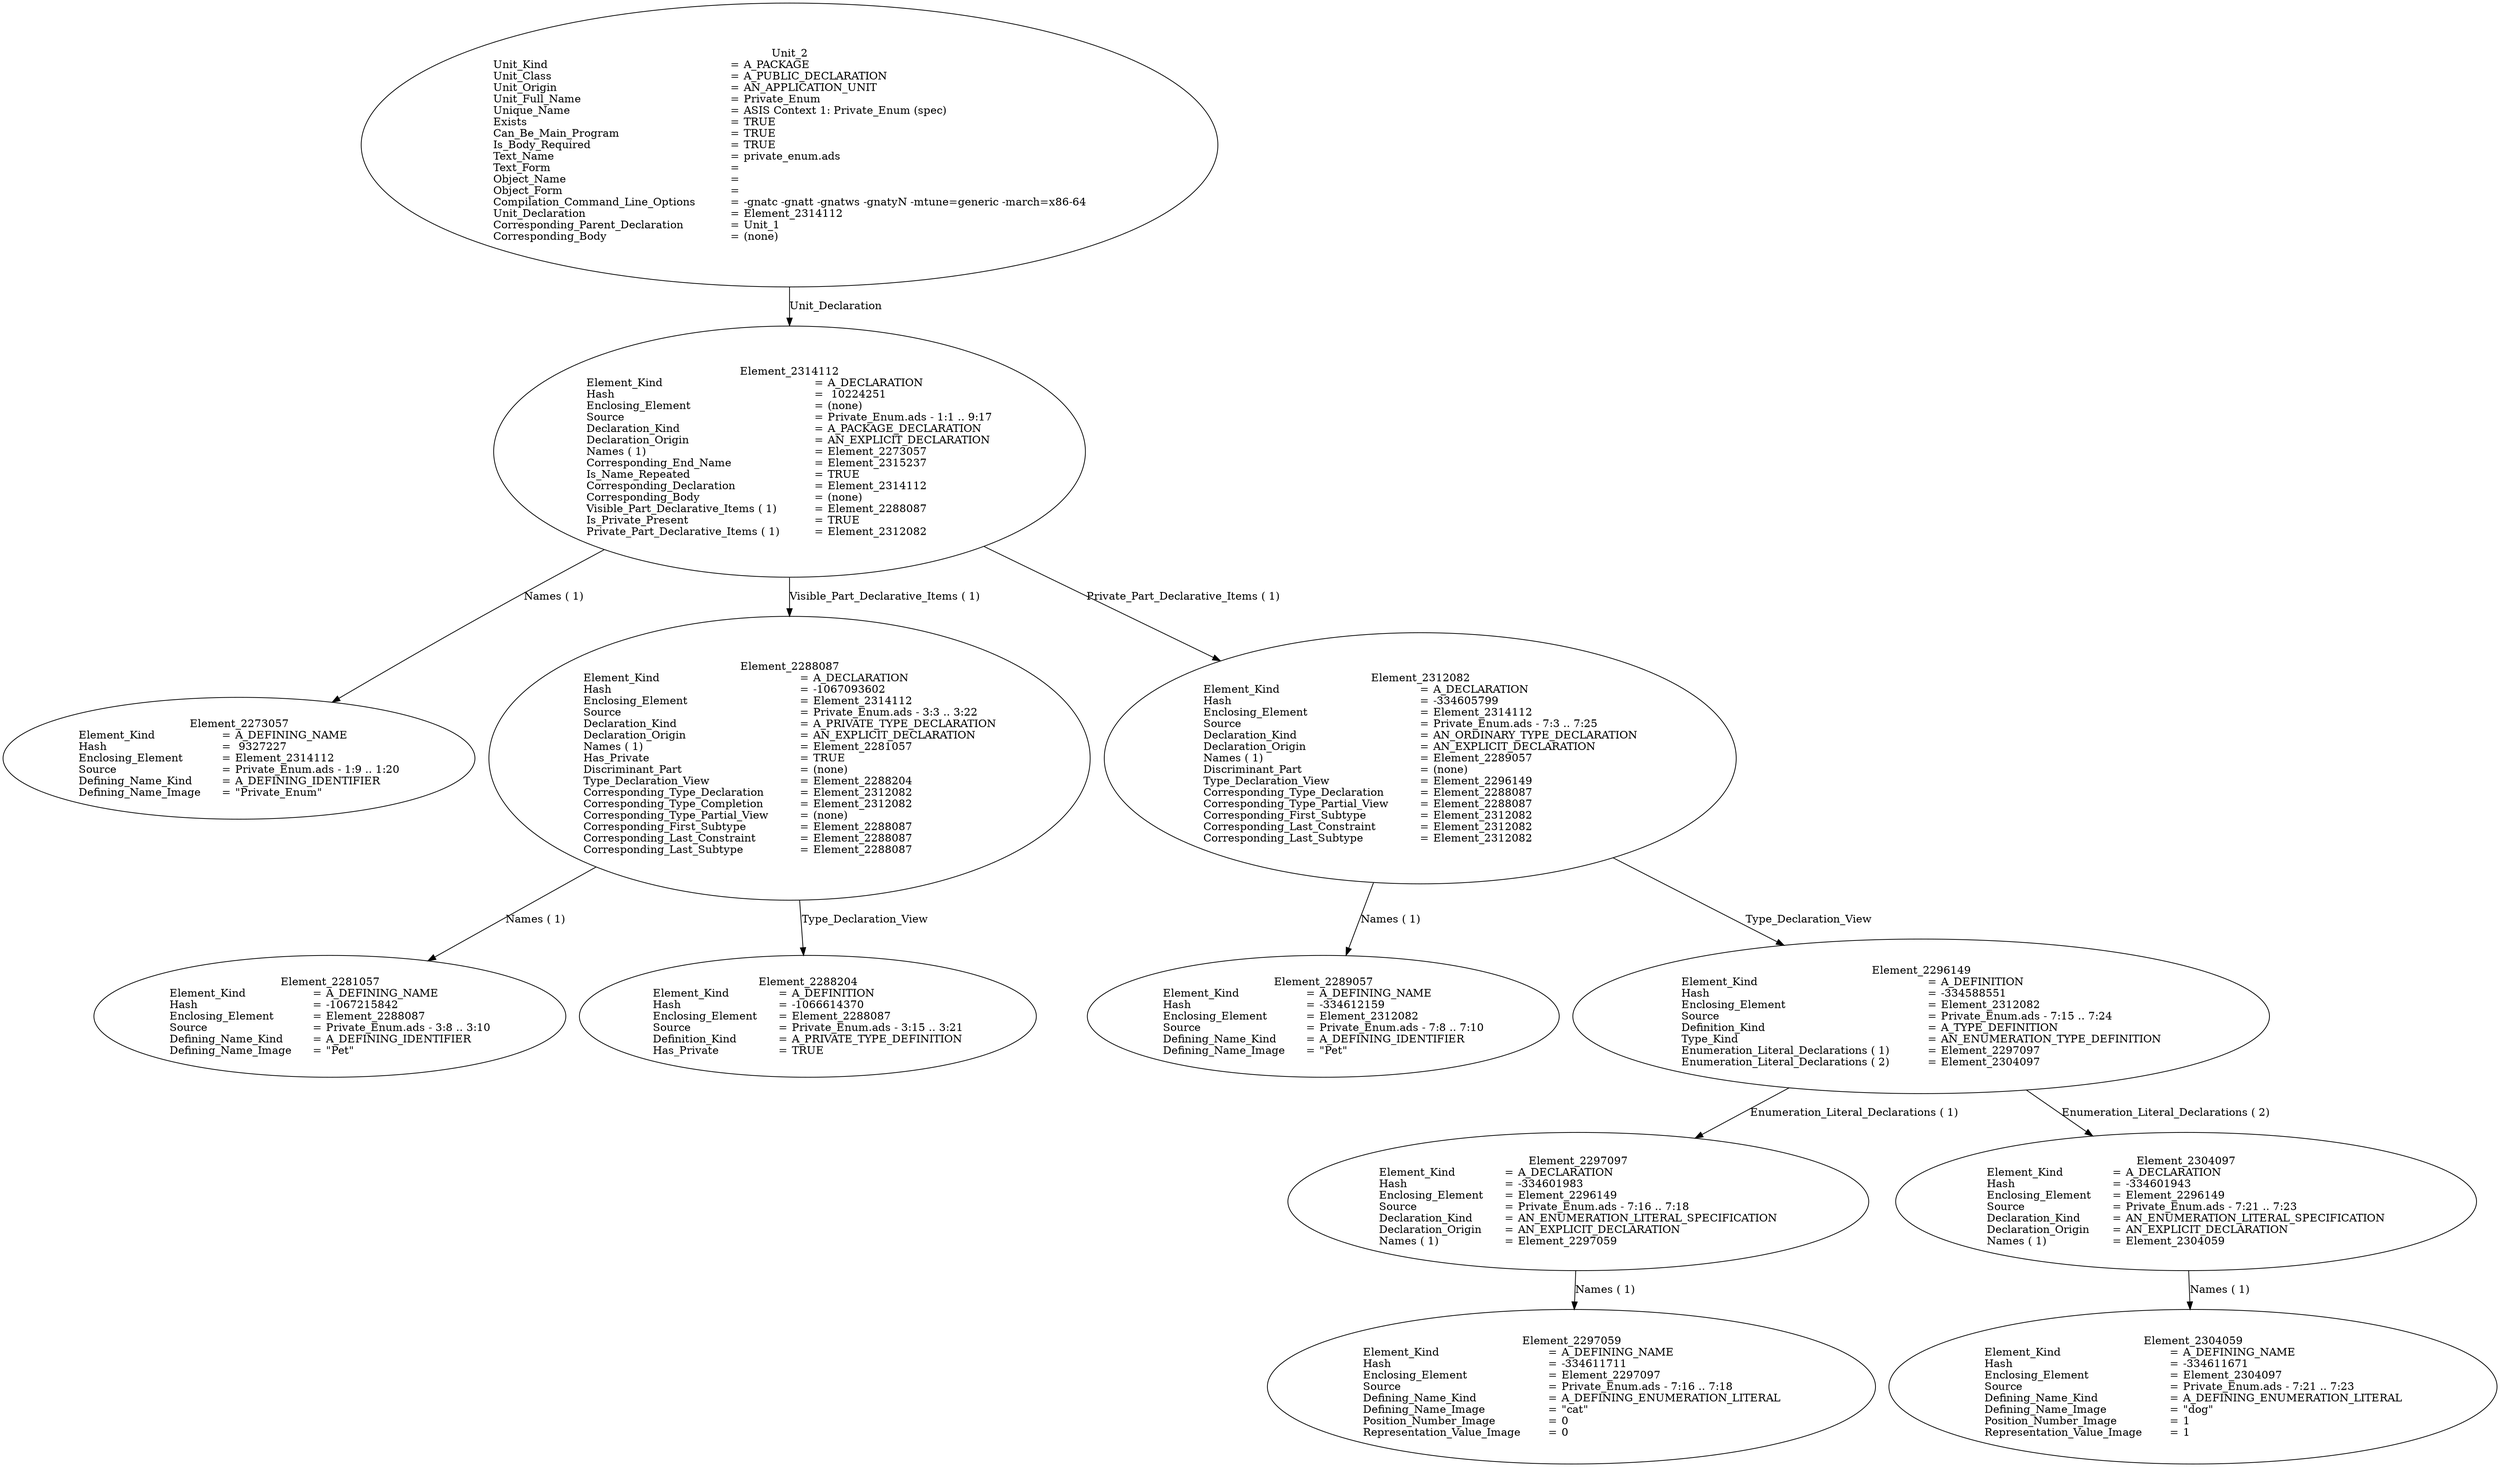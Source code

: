 digraph "private_enum.adt" {
  Unit_2 -> Element_2314112
      [ label=Unit_Declaration ];
  Unit_2
      [ label=<<TABLE BORDER="0" CELLBORDER="0" CELLSPACING="0" CELLPADDING="0"> 
          <TR><TD COLSPAN="3">Unit_2</TD></TR>
          <TR><TD ALIGN="LEFT">Unit_Kind   </TD><TD> = </TD><TD ALIGN="LEFT">A_PACKAGE</TD></TR>
          <TR><TD ALIGN="LEFT">Unit_Class   </TD><TD> = </TD><TD ALIGN="LEFT">A_PUBLIC_DECLARATION</TD></TR>
          <TR><TD ALIGN="LEFT">Unit_Origin   </TD><TD> = </TD><TD ALIGN="LEFT">AN_APPLICATION_UNIT</TD></TR>
          <TR><TD ALIGN="LEFT">Unit_Full_Name    </TD><TD> = </TD><TD ALIGN="LEFT">Private_Enum</TD></TR>
          <TR><TD ALIGN="LEFT">Unique_Name   </TD><TD> = </TD><TD ALIGN="LEFT">ASIS Context 1: Private_Enum (spec)</TD></TR>
          <TR><TD ALIGN="LEFT">Exists  </TD><TD> = </TD><TD ALIGN="LEFT">TRUE</TD></TR>
          <TR><TD ALIGN="LEFT">Can_Be_Main_Program     </TD><TD> = </TD><TD ALIGN="LEFT">TRUE</TD></TR>
          <TR><TD ALIGN="LEFT">Is_Body_Required     </TD><TD> = </TD><TD ALIGN="LEFT">TRUE</TD></TR>
          <TR><TD ALIGN="LEFT">Text_Name   </TD><TD> = </TD><TD ALIGN="LEFT">private_enum.ads</TD></TR>
          <TR><TD ALIGN="LEFT">Text_Form   </TD><TD> = </TD><TD ALIGN="LEFT"></TD></TR>
          <TR><TD ALIGN="LEFT">Object_Name   </TD><TD> = </TD><TD ALIGN="LEFT"></TD></TR>
          <TR><TD ALIGN="LEFT">Object_Form   </TD><TD> = </TD><TD ALIGN="LEFT"></TD></TR>
          <TR><TD ALIGN="LEFT">Compilation_Command_Line_Options         </TD><TD> = </TD><TD ALIGN="LEFT">-gnatc -gnatt -gnatws -gnatyN -mtune=generic -march=x86-64</TD></TR>
          <TR><TD ALIGN="LEFT">Unit_Declaration     </TD><TD> = </TD><TD ALIGN="LEFT">Element_2314112</TD></TR>
          <TR><TD ALIGN="LEFT">Corresponding_Parent_Declaration         </TD><TD> = </TD><TD ALIGN="LEFT">Unit_1</TD></TR>
          <TR><TD ALIGN="LEFT">Corresponding_Body     </TD><TD> = </TD><TD ALIGN="LEFT">(none)</TD></TR>
          </TABLE>> ];
  Element_2314112 -> Element_2273057
      [ label="Names ( 1)" ];
  Element_2314112 -> Element_2288087
      [ label="Visible_Part_Declarative_Items ( 1)" ];
  Element_2314112 -> Element_2312082
      [ label="Private_Part_Declarative_Items ( 1)" ];
  Element_2314112
      [ label=<<TABLE BORDER="0" CELLBORDER="0" CELLSPACING="0" CELLPADDING="0"> 
          <TR><TD COLSPAN="3">Element_2314112</TD></TR>
          <TR><TD ALIGN="LEFT">Element_Kind    </TD><TD> = </TD><TD ALIGN="LEFT">A_DECLARATION</TD></TR>
          <TR><TD ALIGN="LEFT">Hash  </TD><TD> = </TD><TD ALIGN="LEFT"> 10224251</TD></TR>
          <TR><TD ALIGN="LEFT">Enclosing_Element     </TD><TD> = </TD><TD ALIGN="LEFT">(none)</TD></TR>
          <TR><TD ALIGN="LEFT">Source  </TD><TD> = </TD><TD ALIGN="LEFT">Private_Enum.ads - 1:1 .. 9:17</TD></TR>
          <TR><TD ALIGN="LEFT">Declaration_Kind     </TD><TD> = </TD><TD ALIGN="LEFT">A_PACKAGE_DECLARATION</TD></TR>
          <TR><TD ALIGN="LEFT">Declaration_Origin     </TD><TD> = </TD><TD ALIGN="LEFT">AN_EXPLICIT_DECLARATION</TD></TR>
          <TR><TD ALIGN="LEFT">Names ( 1)   </TD><TD> = </TD><TD ALIGN="LEFT">Element_2273057</TD></TR>
          <TR><TD ALIGN="LEFT">Corresponding_End_Name      </TD><TD> = </TD><TD ALIGN="LEFT">Element_2315237</TD></TR>
          <TR><TD ALIGN="LEFT">Is_Name_Repeated     </TD><TD> = </TD><TD ALIGN="LEFT">TRUE</TD></TR>
          <TR><TD ALIGN="LEFT">Corresponding_Declaration       </TD><TD> = </TD><TD ALIGN="LEFT">Element_2314112</TD></TR>
          <TR><TD ALIGN="LEFT">Corresponding_Body     </TD><TD> = </TD><TD ALIGN="LEFT">(none)</TD></TR>
          <TR><TD ALIGN="LEFT">Visible_Part_Declarative_Items ( 1)         </TD><TD> = </TD><TD ALIGN="LEFT">Element_2288087</TD></TR>
          <TR><TD ALIGN="LEFT">Is_Private_Present     </TD><TD> = </TD><TD ALIGN="LEFT">TRUE</TD></TR>
          <TR><TD ALIGN="LEFT">Private_Part_Declarative_Items ( 1)         </TD><TD> = </TD><TD ALIGN="LEFT">Element_2312082</TD></TR>
          </TABLE>> ];
  Element_2273057
      [ label=<<TABLE BORDER="0" CELLBORDER="0" CELLSPACING="0" CELLPADDING="0"> 
          <TR><TD COLSPAN="3">Element_2273057</TD></TR>
          <TR><TD ALIGN="LEFT">Element_Kind    </TD><TD> = </TD><TD ALIGN="LEFT">A_DEFINING_NAME</TD></TR>
          <TR><TD ALIGN="LEFT">Hash  </TD><TD> = </TD><TD ALIGN="LEFT"> 9327227</TD></TR>
          <TR><TD ALIGN="LEFT">Enclosing_Element     </TD><TD> = </TD><TD ALIGN="LEFT">Element_2314112</TD></TR>
          <TR><TD ALIGN="LEFT">Source  </TD><TD> = </TD><TD ALIGN="LEFT">Private_Enum.ads - 1:9 .. 1:20</TD></TR>
          <TR><TD ALIGN="LEFT">Defining_Name_Kind     </TD><TD> = </TD><TD ALIGN="LEFT">A_DEFINING_IDENTIFIER</TD></TR>
          <TR><TD ALIGN="LEFT">Defining_Name_Image     </TD><TD> = </TD><TD ALIGN="LEFT">"Private_Enum"</TD></TR>
          </TABLE>> ];
  Element_2288087 -> Element_2281057
      [ label="Names ( 1)" ];
  Element_2288087 -> Element_2288204
      [ label=Type_Declaration_View ];
  Element_2288087
      [ label=<<TABLE BORDER="0" CELLBORDER="0" CELLSPACING="0" CELLPADDING="0"> 
          <TR><TD COLSPAN="3">Element_2288087</TD></TR>
          <TR><TD ALIGN="LEFT">Element_Kind    </TD><TD> = </TD><TD ALIGN="LEFT">A_DECLARATION</TD></TR>
          <TR><TD ALIGN="LEFT">Hash  </TD><TD> = </TD><TD ALIGN="LEFT">-1067093602</TD></TR>
          <TR><TD ALIGN="LEFT">Enclosing_Element     </TD><TD> = </TD><TD ALIGN="LEFT">Element_2314112</TD></TR>
          <TR><TD ALIGN="LEFT">Source  </TD><TD> = </TD><TD ALIGN="LEFT">Private_Enum.ads - 3:3 .. 3:22</TD></TR>
          <TR><TD ALIGN="LEFT">Declaration_Kind     </TD><TD> = </TD><TD ALIGN="LEFT">A_PRIVATE_TYPE_DECLARATION</TD></TR>
          <TR><TD ALIGN="LEFT">Declaration_Origin     </TD><TD> = </TD><TD ALIGN="LEFT">AN_EXPLICIT_DECLARATION</TD></TR>
          <TR><TD ALIGN="LEFT">Names ( 1)   </TD><TD> = </TD><TD ALIGN="LEFT">Element_2281057</TD></TR>
          <TR><TD ALIGN="LEFT">Has_Private   </TD><TD> = </TD><TD ALIGN="LEFT">TRUE</TD></TR>
          <TR><TD ALIGN="LEFT">Discriminant_Part     </TD><TD> = </TD><TD ALIGN="LEFT">(none)</TD></TR>
          <TR><TD ALIGN="LEFT">Type_Declaration_View      </TD><TD> = </TD><TD ALIGN="LEFT">Element_2288204</TD></TR>
          <TR><TD ALIGN="LEFT">Corresponding_Type_Declaration        </TD><TD> = </TD><TD ALIGN="LEFT">Element_2312082</TD></TR>
          <TR><TD ALIGN="LEFT">Corresponding_Type_Completion        </TD><TD> = </TD><TD ALIGN="LEFT">Element_2312082</TD></TR>
          <TR><TD ALIGN="LEFT">Corresponding_Type_Partial_View        </TD><TD> = </TD><TD ALIGN="LEFT">(none)</TD></TR>
          <TR><TD ALIGN="LEFT">Corresponding_First_Subtype       </TD><TD> = </TD><TD ALIGN="LEFT">Element_2288087</TD></TR>
          <TR><TD ALIGN="LEFT">Corresponding_Last_Constraint        </TD><TD> = </TD><TD ALIGN="LEFT">Element_2288087</TD></TR>
          <TR><TD ALIGN="LEFT">Corresponding_Last_Subtype       </TD><TD> = </TD><TD ALIGN="LEFT">Element_2288087</TD></TR>
          </TABLE>> ];
  Element_2281057
      [ label=<<TABLE BORDER="0" CELLBORDER="0" CELLSPACING="0" CELLPADDING="0"> 
          <TR><TD COLSPAN="3">Element_2281057</TD></TR>
          <TR><TD ALIGN="LEFT">Element_Kind    </TD><TD> = </TD><TD ALIGN="LEFT">A_DEFINING_NAME</TD></TR>
          <TR><TD ALIGN="LEFT">Hash  </TD><TD> = </TD><TD ALIGN="LEFT">-1067215842</TD></TR>
          <TR><TD ALIGN="LEFT">Enclosing_Element     </TD><TD> = </TD><TD ALIGN="LEFT">Element_2288087</TD></TR>
          <TR><TD ALIGN="LEFT">Source  </TD><TD> = </TD><TD ALIGN="LEFT">Private_Enum.ads - 3:8 .. 3:10</TD></TR>
          <TR><TD ALIGN="LEFT">Defining_Name_Kind     </TD><TD> = </TD><TD ALIGN="LEFT">A_DEFINING_IDENTIFIER</TD></TR>
          <TR><TD ALIGN="LEFT">Defining_Name_Image     </TD><TD> = </TD><TD ALIGN="LEFT">"Pet"</TD></TR>
          </TABLE>> ];
  Element_2288204
      [ label=<<TABLE BORDER="0" CELLBORDER="0" CELLSPACING="0" CELLPADDING="0"> 
          <TR><TD COLSPAN="3">Element_2288204</TD></TR>
          <TR><TD ALIGN="LEFT">Element_Kind    </TD><TD> = </TD><TD ALIGN="LEFT">A_DEFINITION</TD></TR>
          <TR><TD ALIGN="LEFT">Hash  </TD><TD> = </TD><TD ALIGN="LEFT">-1066614370</TD></TR>
          <TR><TD ALIGN="LEFT">Enclosing_Element     </TD><TD> = </TD><TD ALIGN="LEFT">Element_2288087</TD></TR>
          <TR><TD ALIGN="LEFT">Source  </TD><TD> = </TD><TD ALIGN="LEFT">Private_Enum.ads - 3:15 .. 3:21</TD></TR>
          <TR><TD ALIGN="LEFT">Definition_Kind    </TD><TD> = </TD><TD ALIGN="LEFT">A_PRIVATE_TYPE_DEFINITION</TD></TR>
          <TR><TD ALIGN="LEFT">Has_Private   </TD><TD> = </TD><TD ALIGN="LEFT">TRUE</TD></TR>
          </TABLE>> ];
  Element_2312082 -> Element_2289057
      [ label="Names ( 1)" ];
  Element_2312082 -> Element_2296149
      [ label=Type_Declaration_View ];
  Element_2312082
      [ label=<<TABLE BORDER="0" CELLBORDER="0" CELLSPACING="0" CELLPADDING="0"> 
          <TR><TD COLSPAN="3">Element_2312082</TD></TR>
          <TR><TD ALIGN="LEFT">Element_Kind    </TD><TD> = </TD><TD ALIGN="LEFT">A_DECLARATION</TD></TR>
          <TR><TD ALIGN="LEFT">Hash  </TD><TD> = </TD><TD ALIGN="LEFT">-334605799</TD></TR>
          <TR><TD ALIGN="LEFT">Enclosing_Element     </TD><TD> = </TD><TD ALIGN="LEFT">Element_2314112</TD></TR>
          <TR><TD ALIGN="LEFT">Source  </TD><TD> = </TD><TD ALIGN="LEFT">Private_Enum.ads - 7:3 .. 7:25</TD></TR>
          <TR><TD ALIGN="LEFT">Declaration_Kind     </TD><TD> = </TD><TD ALIGN="LEFT">AN_ORDINARY_TYPE_DECLARATION</TD></TR>
          <TR><TD ALIGN="LEFT">Declaration_Origin     </TD><TD> = </TD><TD ALIGN="LEFT">AN_EXPLICIT_DECLARATION</TD></TR>
          <TR><TD ALIGN="LEFT">Names ( 1)   </TD><TD> = </TD><TD ALIGN="LEFT">Element_2289057</TD></TR>
          <TR><TD ALIGN="LEFT">Discriminant_Part     </TD><TD> = </TD><TD ALIGN="LEFT">(none)</TD></TR>
          <TR><TD ALIGN="LEFT">Type_Declaration_View      </TD><TD> = </TD><TD ALIGN="LEFT">Element_2296149</TD></TR>
          <TR><TD ALIGN="LEFT">Corresponding_Type_Declaration        </TD><TD> = </TD><TD ALIGN="LEFT">Element_2288087</TD></TR>
          <TR><TD ALIGN="LEFT">Corresponding_Type_Partial_View        </TD><TD> = </TD><TD ALIGN="LEFT">Element_2288087</TD></TR>
          <TR><TD ALIGN="LEFT">Corresponding_First_Subtype       </TD><TD> = </TD><TD ALIGN="LEFT">Element_2312082</TD></TR>
          <TR><TD ALIGN="LEFT">Corresponding_Last_Constraint        </TD><TD> = </TD><TD ALIGN="LEFT">Element_2312082</TD></TR>
          <TR><TD ALIGN="LEFT">Corresponding_Last_Subtype       </TD><TD> = </TD><TD ALIGN="LEFT">Element_2312082</TD></TR>
          </TABLE>> ];
  Element_2289057
      [ label=<<TABLE BORDER="0" CELLBORDER="0" CELLSPACING="0" CELLPADDING="0"> 
          <TR><TD COLSPAN="3">Element_2289057</TD></TR>
          <TR><TD ALIGN="LEFT">Element_Kind    </TD><TD> = </TD><TD ALIGN="LEFT">A_DEFINING_NAME</TD></TR>
          <TR><TD ALIGN="LEFT">Hash  </TD><TD> = </TD><TD ALIGN="LEFT">-334612159</TD></TR>
          <TR><TD ALIGN="LEFT">Enclosing_Element     </TD><TD> = </TD><TD ALIGN="LEFT">Element_2312082</TD></TR>
          <TR><TD ALIGN="LEFT">Source  </TD><TD> = </TD><TD ALIGN="LEFT">Private_Enum.ads - 7:8 .. 7:10</TD></TR>
          <TR><TD ALIGN="LEFT">Defining_Name_Kind     </TD><TD> = </TD><TD ALIGN="LEFT">A_DEFINING_IDENTIFIER</TD></TR>
          <TR><TD ALIGN="LEFT">Defining_Name_Image     </TD><TD> = </TD><TD ALIGN="LEFT">"Pet"</TD></TR>
          </TABLE>> ];
  Element_2296149 -> Element_2297097
      [ label="Enumeration_Literal_Declarations ( 1)" ];
  Element_2296149 -> Element_2304097
      [ label="Enumeration_Literal_Declarations ( 2)" ];
  Element_2296149
      [ label=<<TABLE BORDER="0" CELLBORDER="0" CELLSPACING="0" CELLPADDING="0"> 
          <TR><TD COLSPAN="3">Element_2296149</TD></TR>
          <TR><TD ALIGN="LEFT">Element_Kind    </TD><TD> = </TD><TD ALIGN="LEFT">A_DEFINITION</TD></TR>
          <TR><TD ALIGN="LEFT">Hash  </TD><TD> = </TD><TD ALIGN="LEFT">-334588551</TD></TR>
          <TR><TD ALIGN="LEFT">Enclosing_Element     </TD><TD> = </TD><TD ALIGN="LEFT">Element_2312082</TD></TR>
          <TR><TD ALIGN="LEFT">Source  </TD><TD> = </TD><TD ALIGN="LEFT">Private_Enum.ads - 7:15 .. 7:24</TD></TR>
          <TR><TD ALIGN="LEFT">Definition_Kind    </TD><TD> = </TD><TD ALIGN="LEFT">A_TYPE_DEFINITION</TD></TR>
          <TR><TD ALIGN="LEFT">Type_Kind   </TD><TD> = </TD><TD ALIGN="LEFT">AN_ENUMERATION_TYPE_DEFINITION</TD></TR>
          <TR><TD ALIGN="LEFT">Enumeration_Literal_Declarations ( 1)          </TD><TD> = </TD><TD ALIGN="LEFT">Element_2297097</TD></TR>
          <TR><TD ALIGN="LEFT">Enumeration_Literal_Declarations ( 2)          </TD><TD> = </TD><TD ALIGN="LEFT">Element_2304097</TD></TR>
          </TABLE>> ];
  Element_2297097 -> Element_2297059
      [ label="Names ( 1)" ];
  Element_2297097
      [ label=<<TABLE BORDER="0" CELLBORDER="0" CELLSPACING="0" CELLPADDING="0"> 
          <TR><TD COLSPAN="3">Element_2297097</TD></TR>
          <TR><TD ALIGN="LEFT">Element_Kind    </TD><TD> = </TD><TD ALIGN="LEFT">A_DECLARATION</TD></TR>
          <TR><TD ALIGN="LEFT">Hash  </TD><TD> = </TD><TD ALIGN="LEFT">-334601983</TD></TR>
          <TR><TD ALIGN="LEFT">Enclosing_Element     </TD><TD> = </TD><TD ALIGN="LEFT">Element_2296149</TD></TR>
          <TR><TD ALIGN="LEFT">Source  </TD><TD> = </TD><TD ALIGN="LEFT">Private_Enum.ads - 7:16 .. 7:18</TD></TR>
          <TR><TD ALIGN="LEFT">Declaration_Kind     </TD><TD> = </TD><TD ALIGN="LEFT">AN_ENUMERATION_LITERAL_SPECIFICATION</TD></TR>
          <TR><TD ALIGN="LEFT">Declaration_Origin     </TD><TD> = </TD><TD ALIGN="LEFT">AN_EXPLICIT_DECLARATION</TD></TR>
          <TR><TD ALIGN="LEFT">Names ( 1)   </TD><TD> = </TD><TD ALIGN="LEFT">Element_2297059</TD></TR>
          </TABLE>> ];
  Element_2297059
      [ label=<<TABLE BORDER="0" CELLBORDER="0" CELLSPACING="0" CELLPADDING="0"> 
          <TR><TD COLSPAN="3">Element_2297059</TD></TR>
          <TR><TD ALIGN="LEFT">Element_Kind    </TD><TD> = </TD><TD ALIGN="LEFT">A_DEFINING_NAME</TD></TR>
          <TR><TD ALIGN="LEFT">Hash  </TD><TD> = </TD><TD ALIGN="LEFT">-334611711</TD></TR>
          <TR><TD ALIGN="LEFT">Enclosing_Element     </TD><TD> = </TD><TD ALIGN="LEFT">Element_2297097</TD></TR>
          <TR><TD ALIGN="LEFT">Source  </TD><TD> = </TD><TD ALIGN="LEFT">Private_Enum.ads - 7:16 .. 7:18</TD></TR>
          <TR><TD ALIGN="LEFT">Defining_Name_Kind     </TD><TD> = </TD><TD ALIGN="LEFT">A_DEFINING_ENUMERATION_LITERAL</TD></TR>
          <TR><TD ALIGN="LEFT">Defining_Name_Image     </TD><TD> = </TD><TD ALIGN="LEFT">"cat"</TD></TR>
          <TR><TD ALIGN="LEFT">Position_Number_Image      </TD><TD> = </TD><TD ALIGN="LEFT">0</TD></TR>
          <TR><TD ALIGN="LEFT">Representation_Value_Image       </TD><TD> = </TD><TD ALIGN="LEFT">0</TD></TR>
          </TABLE>> ];
  Element_2304097 -> Element_2304059
      [ label="Names ( 1)" ];
  Element_2304097
      [ label=<<TABLE BORDER="0" CELLBORDER="0" CELLSPACING="0" CELLPADDING="0"> 
          <TR><TD COLSPAN="3">Element_2304097</TD></TR>
          <TR><TD ALIGN="LEFT">Element_Kind    </TD><TD> = </TD><TD ALIGN="LEFT">A_DECLARATION</TD></TR>
          <TR><TD ALIGN="LEFT">Hash  </TD><TD> = </TD><TD ALIGN="LEFT">-334601943</TD></TR>
          <TR><TD ALIGN="LEFT">Enclosing_Element     </TD><TD> = </TD><TD ALIGN="LEFT">Element_2296149</TD></TR>
          <TR><TD ALIGN="LEFT">Source  </TD><TD> = </TD><TD ALIGN="LEFT">Private_Enum.ads - 7:21 .. 7:23</TD></TR>
          <TR><TD ALIGN="LEFT">Declaration_Kind     </TD><TD> = </TD><TD ALIGN="LEFT">AN_ENUMERATION_LITERAL_SPECIFICATION</TD></TR>
          <TR><TD ALIGN="LEFT">Declaration_Origin     </TD><TD> = </TD><TD ALIGN="LEFT">AN_EXPLICIT_DECLARATION</TD></TR>
          <TR><TD ALIGN="LEFT">Names ( 1)   </TD><TD> = </TD><TD ALIGN="LEFT">Element_2304059</TD></TR>
          </TABLE>> ];
  Element_2304059
      [ label=<<TABLE BORDER="0" CELLBORDER="0" CELLSPACING="0" CELLPADDING="0"> 
          <TR><TD COLSPAN="3">Element_2304059</TD></TR>
          <TR><TD ALIGN="LEFT">Element_Kind    </TD><TD> = </TD><TD ALIGN="LEFT">A_DEFINING_NAME</TD></TR>
          <TR><TD ALIGN="LEFT">Hash  </TD><TD> = </TD><TD ALIGN="LEFT">-334611671</TD></TR>
          <TR><TD ALIGN="LEFT">Enclosing_Element     </TD><TD> = </TD><TD ALIGN="LEFT">Element_2304097</TD></TR>
          <TR><TD ALIGN="LEFT">Source  </TD><TD> = </TD><TD ALIGN="LEFT">Private_Enum.ads - 7:21 .. 7:23</TD></TR>
          <TR><TD ALIGN="LEFT">Defining_Name_Kind     </TD><TD> = </TD><TD ALIGN="LEFT">A_DEFINING_ENUMERATION_LITERAL</TD></TR>
          <TR><TD ALIGN="LEFT">Defining_Name_Image     </TD><TD> = </TD><TD ALIGN="LEFT">"dog"</TD></TR>
          <TR><TD ALIGN="LEFT">Position_Number_Image      </TD><TD> = </TD><TD ALIGN="LEFT">1</TD></TR>
          <TR><TD ALIGN="LEFT">Representation_Value_Image       </TD><TD> = </TD><TD ALIGN="LEFT">1</TD></TR>
          </TABLE>> ]
}
